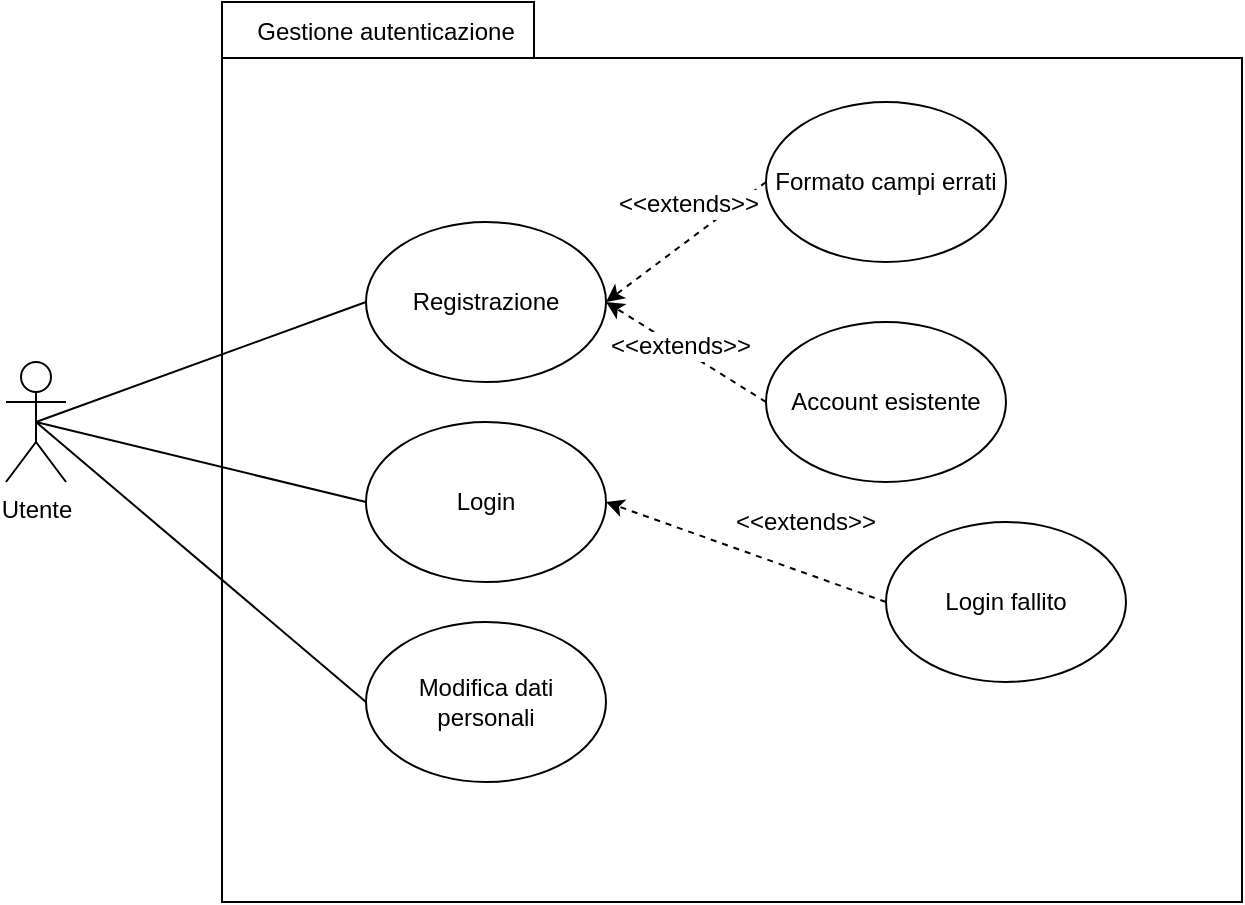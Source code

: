 <mxfile version="12.2.2" type="device" pages="1"><diagram id="InRCRu-y03QwNKtMKDC1" name="Page-1"><mxGraphModel dx="1024" dy="601" grid="1" gridSize="10" guides="1" tooltips="1" connect="1" arrows="1" fold="1" page="1" pageScale="1" pageWidth="827" pageHeight="1169" math="0" shadow="0"><root><mxCell id="0"/><mxCell id="1" parent="0"/><mxCell id="szCQF1sl5wZFl-RpSVtC-1" value="" style="shape=folder;fontStyle=1;spacingTop=10;tabWidth=156;tabHeight=28;tabPosition=left;html=1;" parent="1" vertex="1"><mxGeometry x="158" y="40" width="510" height="450" as="geometry"/></mxCell><mxCell id="szCQF1sl5wZFl-RpSVtC-2" value="Gestione autenticazione" style="text;html=1;strokeColor=none;fillColor=none;align=center;verticalAlign=middle;whiteSpace=wrap;rounded=0;" parent="1" vertex="1"><mxGeometry x="170" y="40" width="140" height="30" as="geometry"/></mxCell><mxCell id="szCQF1sl5wZFl-RpSVtC-5" value="Utente" style="shape=umlActor;verticalLabelPosition=bottom;labelBackgroundColor=#ffffff;verticalAlign=top;html=1;outlineConnect=0;" parent="1" vertex="1"><mxGeometry x="50" y="220" width="30" height="60" as="geometry"/></mxCell><mxCell id="szCQF1sl5wZFl-RpSVtC-6" value="Registrazione" style="ellipse;whiteSpace=wrap;html=1;" parent="1" vertex="1"><mxGeometry x="230" y="150" width="120" height="80" as="geometry"/></mxCell><mxCell id="szCQF1sl5wZFl-RpSVtC-7" value="" style="endArrow=none;html=1;exitX=0.5;exitY=0.5;exitDx=0;exitDy=0;exitPerimeter=0;entryX=0;entryY=0.5;entryDx=0;entryDy=0;endFill=0;" parent="1" source="szCQF1sl5wZFl-RpSVtC-5" target="szCQF1sl5wZFl-RpSVtC-6" edge="1"><mxGeometry width="50" height="50" relative="1" as="geometry"><mxPoint x="50" y="560" as="sourcePoint"/><mxPoint x="100" y="510" as="targetPoint"/></mxGeometry></mxCell><mxCell id="szCQF1sl5wZFl-RpSVtC-8" value="Formato campi errati" style="ellipse;whiteSpace=wrap;html=1;" parent="1" vertex="1"><mxGeometry x="430" y="90" width="120" height="80" as="geometry"/></mxCell><mxCell id="szCQF1sl5wZFl-RpSVtC-9" value="" style="endArrow=classic;html=1;exitX=0;exitY=0.5;exitDx=0;exitDy=0;entryX=1;entryY=0.5;entryDx=0;entryDy=0;dashed=1;" parent="1" source="szCQF1sl5wZFl-RpSVtC-8" target="szCQF1sl5wZFl-RpSVtC-6" edge="1"><mxGeometry width="50" height="50" relative="1" as="geometry"><mxPoint x="50" y="560" as="sourcePoint"/><mxPoint x="100" y="510" as="targetPoint"/></mxGeometry></mxCell><mxCell id="szCQF1sl5wZFl-RpSVtC-10" value="&amp;lt;&amp;lt;extends&amp;gt;&amp;gt;" style="text;html=1;resizable=0;points=[];align=center;verticalAlign=middle;labelBackgroundColor=#ffffff;" parent="szCQF1sl5wZFl-RpSVtC-9" vertex="1" connectable="0"><mxGeometry x="-0.293" y="3" relative="1" as="geometry"><mxPoint x="-13" y="-13" as="offset"/></mxGeometry></mxCell><mxCell id="szCQF1sl5wZFl-RpSVtC-12" value="Account esistente" style="ellipse;whiteSpace=wrap;html=1;" parent="1" vertex="1"><mxGeometry x="430" y="200" width="120" height="80" as="geometry"/></mxCell><mxCell id="szCQF1sl5wZFl-RpSVtC-13" value="" style="endArrow=classic;html=1;exitX=0;exitY=0.5;exitDx=0;exitDy=0;entryX=1;entryY=0.5;entryDx=0;entryDy=0;dashed=1;" parent="1" source="szCQF1sl5wZFl-RpSVtC-12" target="szCQF1sl5wZFl-RpSVtC-6" edge="1"><mxGeometry width="50" height="50" relative="1" as="geometry"><mxPoint x="55" y="645" as="sourcePoint"/><mxPoint x="365" y="265" as="targetPoint"/><Array as="points"/></mxGeometry></mxCell><mxCell id="szCQF1sl5wZFl-RpSVtC-14" value="&amp;lt;&amp;lt;extends&amp;gt;&amp;gt;" style="text;html=1;resizable=0;points=[];align=center;verticalAlign=middle;labelBackgroundColor=#ffffff;" parent="szCQF1sl5wZFl-RpSVtC-13" vertex="1" connectable="0"><mxGeometry x="-0.293" y="3" relative="1" as="geometry"><mxPoint x="-13" y="-13" as="offset"/></mxGeometry></mxCell><mxCell id="E28liRtF7pN7heQPTyd4-1" value="Login" style="ellipse;whiteSpace=wrap;html=1;" parent="1" vertex="1"><mxGeometry x="230" y="250" width="120" height="80" as="geometry"/></mxCell><mxCell id="E28liRtF7pN7heQPTyd4-2" value="" style="endArrow=none;html=1;exitX=0;exitY=0.5;exitDx=0;exitDy=0;entryX=0.5;entryY=0.5;entryDx=0;entryDy=0;entryPerimeter=0;" parent="1" source="E28liRtF7pN7heQPTyd4-1" target="szCQF1sl5wZFl-RpSVtC-5" edge="1"><mxGeometry width="50" height="50" relative="1" as="geometry"><mxPoint x="50" y="560" as="sourcePoint"/><mxPoint x="100" y="510" as="targetPoint"/></mxGeometry></mxCell><mxCell id="E28liRtF7pN7heQPTyd4-3" value="Modifica dati personali" style="ellipse;whiteSpace=wrap;html=1;" parent="1" vertex="1"><mxGeometry x="230" y="350" width="120" height="80" as="geometry"/></mxCell><mxCell id="E28liRtF7pN7heQPTyd4-6" value="" style="endArrow=none;html=1;exitX=0.5;exitY=0.5;exitDx=0;exitDy=0;exitPerimeter=0;entryX=0;entryY=0.5;entryDx=0;entryDy=0;" parent="1" source="szCQF1sl5wZFl-RpSVtC-5" target="E28liRtF7pN7heQPTyd4-3" edge="1"><mxGeometry width="50" height="50" relative="1" as="geometry"><mxPoint x="50" y="560" as="sourcePoint"/><mxPoint x="100" y="510" as="targetPoint"/></mxGeometry></mxCell><mxCell id="aacMujRZOjtn2yqyJCrZ-1" value="" style="endArrow=classic;html=1;entryX=1;entryY=0.5;entryDx=0;entryDy=0;exitX=0;exitY=0.5;exitDx=0;exitDy=0;dashed=1;" edge="1" parent="1" source="aacMujRZOjtn2yqyJCrZ-2" target="E28liRtF7pN7heQPTyd4-1"><mxGeometry width="50" height="50" relative="1" as="geometry"><mxPoint x="50" y="560" as="sourcePoint"/><mxPoint x="100" y="510" as="targetPoint"/></mxGeometry></mxCell><mxCell id="aacMujRZOjtn2yqyJCrZ-2" value="Login fallito" style="ellipse;whiteSpace=wrap;html=1;" vertex="1" parent="1"><mxGeometry x="490" y="300" width="120" height="80" as="geometry"/></mxCell><mxCell id="aacMujRZOjtn2yqyJCrZ-6" value="&amp;lt;&amp;lt;extends&amp;gt;&amp;gt;" style="text;html=1;strokeColor=none;fillColor=none;align=center;verticalAlign=middle;whiteSpace=wrap;rounded=0;" vertex="1" parent="1"><mxGeometry x="410" y="290" width="80" height="20" as="geometry"/></mxCell></root></mxGraphModel></diagram></mxfile>